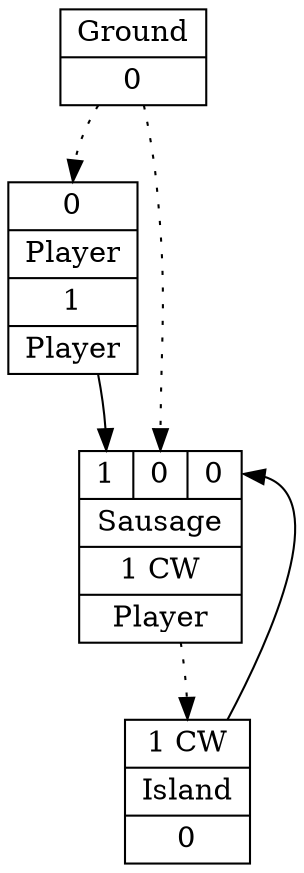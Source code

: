 digraph G {
node [shape=record];
Player[ label ="{{<GroundP>0}|{Player}|<PlayerOUT>1|{Player}}"];
Ground[ label ="{{Ground}|<GroundOUT>0}"];
Sausage[ label ="{{<Player>1|<GroundP>0|<Island>0}|{Sausage}|<SausageOUT>1 CW|{Player}}"];
Island[ label ="{{<SausageP>1 CW}|{Island}|<IslandOUT>0}"];
	"Ground" -> "Player":GroundP [style=dotted];
	"Player" -> "Sausage":Player;
	"Ground" -> "Sausage":GroundP [style=dotted];
	"Sausage" -> "Island":SausageP [style=dotted];
	"Island" -> "Sausage":Island;
}